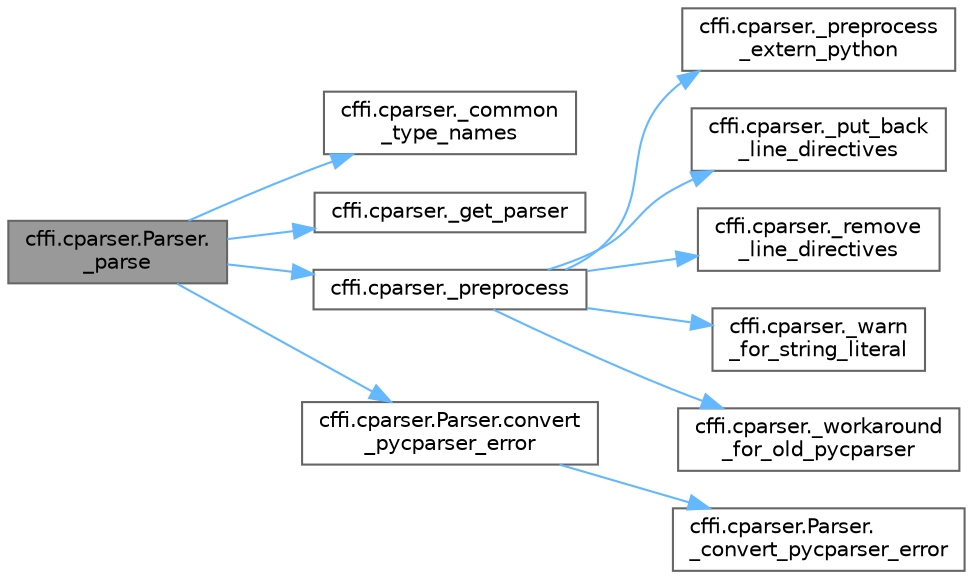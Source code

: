 digraph "cffi.cparser.Parser._parse"
{
 // LATEX_PDF_SIZE
  bgcolor="transparent";
  edge [fontname=Helvetica,fontsize=10,labelfontname=Helvetica,labelfontsize=10];
  node [fontname=Helvetica,fontsize=10,shape=box,height=0.2,width=0.4];
  rankdir="LR";
  Node1 [id="Node000001",label="cffi.cparser.Parser.\l_parse",height=0.2,width=0.4,color="gray40", fillcolor="grey60", style="filled", fontcolor="black",tooltip=" "];
  Node1 -> Node2 [id="edge1_Node000001_Node000002",color="steelblue1",style="solid",tooltip=" "];
  Node2 [id="Node000002",label="cffi.cparser._common\l_type_names",height=0.2,width=0.4,color="grey40", fillcolor="white", style="filled",URL="$namespacecffi_1_1cparser.html#ad1e7fbfe345d73658edbbb69143d6af4",tooltip=" "];
  Node1 -> Node3 [id="edge2_Node000001_Node000003",color="steelblue1",style="solid",tooltip=" "];
  Node3 [id="Node000003",label="cffi.cparser._get_parser",height=0.2,width=0.4,color="grey40", fillcolor="white", style="filled",URL="$namespacecffi_1_1cparser.html#a5fac6df4b37bff6d34bddf1011e17744",tooltip=" "];
  Node1 -> Node4 [id="edge3_Node000001_Node000004",color="steelblue1",style="solid",tooltip=" "];
  Node4 [id="Node000004",label="cffi.cparser._preprocess",height=0.2,width=0.4,color="grey40", fillcolor="white", style="filled",URL="$namespacecffi_1_1cparser.html#a66b1e3de638efcf1ccd505832e306bdb",tooltip=" "];
  Node4 -> Node5 [id="edge4_Node000004_Node000005",color="steelblue1",style="solid",tooltip=" "];
  Node5 [id="Node000005",label="cffi.cparser._preprocess\l_extern_python",height=0.2,width=0.4,color="grey40", fillcolor="white", style="filled",URL="$namespacecffi_1_1cparser.html#a090012863f6fccac6726f3e19025a92c",tooltip=" "];
  Node4 -> Node6 [id="edge5_Node000004_Node000006",color="steelblue1",style="solid",tooltip=" "];
  Node6 [id="Node000006",label="cffi.cparser._put_back\l_line_directives",height=0.2,width=0.4,color="grey40", fillcolor="white", style="filled",URL="$namespacecffi_1_1cparser.html#a3a8b9d59df776d9eceec2456ade71826",tooltip=" "];
  Node4 -> Node7 [id="edge6_Node000004_Node000007",color="steelblue1",style="solid",tooltip=" "];
  Node7 [id="Node000007",label="cffi.cparser._remove\l_line_directives",height=0.2,width=0.4,color="grey40", fillcolor="white", style="filled",URL="$namespacecffi_1_1cparser.html#ab428a3bb10a03448d6d18fecdf3fb6c4",tooltip=" "];
  Node4 -> Node8 [id="edge7_Node000004_Node000008",color="steelblue1",style="solid",tooltip=" "];
  Node8 [id="Node000008",label="cffi.cparser._warn\l_for_string_literal",height=0.2,width=0.4,color="grey40", fillcolor="white", style="filled",URL="$namespacecffi_1_1cparser.html#a7786690dfc03408208a845fc266a7e03",tooltip=" "];
  Node4 -> Node9 [id="edge8_Node000004_Node000009",color="steelblue1",style="solid",tooltip=" "];
  Node9 [id="Node000009",label="cffi.cparser._workaround\l_for_old_pycparser",height=0.2,width=0.4,color="grey40", fillcolor="white", style="filled",URL="$namespacecffi_1_1cparser.html#aa1712a110c72a0d44d42d230991be639",tooltip=" "];
  Node1 -> Node10 [id="edge9_Node000001_Node000010",color="steelblue1",style="solid",tooltip=" "];
  Node10 [id="Node000010",label="cffi.cparser.Parser.convert\l_pycparser_error",height=0.2,width=0.4,color="grey40", fillcolor="white", style="filled",URL="$classcffi_1_1cparser_1_1_parser.html#aa2308c4a4be419a7a50ec3136fe3342f",tooltip=" "];
  Node10 -> Node11 [id="edge10_Node000010_Node000011",color="steelblue1",style="solid",tooltip=" "];
  Node11 [id="Node000011",label="cffi.cparser.Parser.\l_convert_pycparser_error",height=0.2,width=0.4,color="grey40", fillcolor="white", style="filled",URL="$classcffi_1_1cparser_1_1_parser.html#ad7bc6bd1e648eb87715119929c5fdcde",tooltip=" "];
}
